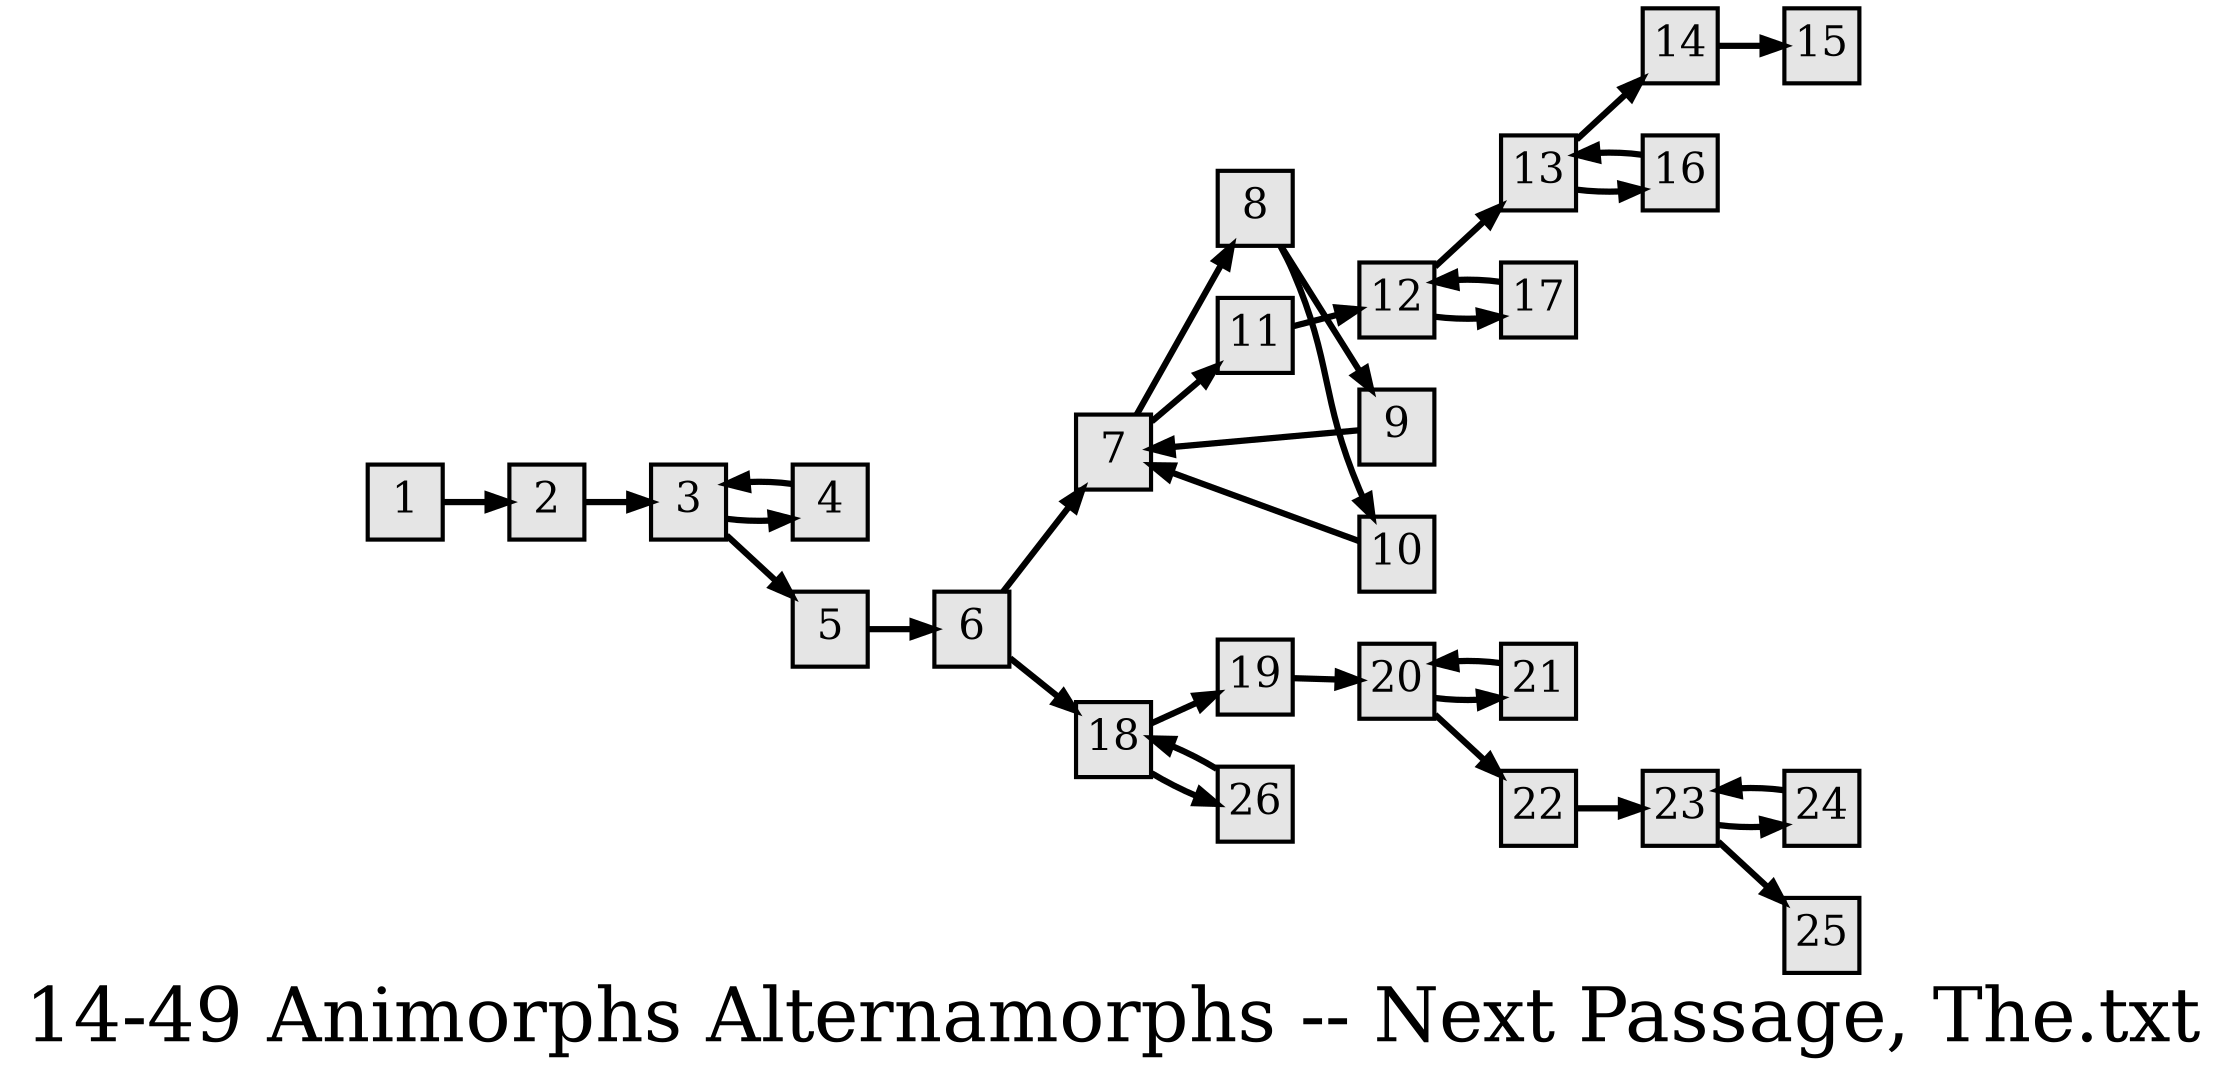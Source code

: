 digraph g{
  graph [ label="14-49 Animorphs Alternamorphs -- Next Passage, The.txt" rankdir=LR, ordering=out, fontsize=36, nodesep="0.35", ranksep="0.45"];
  node  [shape=rect, penwidth=2, fontsize=20, style=filled, fillcolor=grey90, margin="0,0", labelfloat=true, regular=true, fixedsize=true];
  edge  [labelfloat=true, penwidth=3, fontsize=12];
  1 -> 2;
  2 -> 3;
  3 -> 4;
  3 -> 5;
  4 -> 3;
  5 -> 6;
  6 -> 7;
  6 -> 18;
  7 -> 8;
  7 -> 11;
  8 -> 9;
  8 -> 10;
  9 -> 7;
  10 -> 7;
  11 -> 12;
  12 -> 13;
  12 -> 17;
  13 -> 14;
  13 -> 16;
  14 -> 15;
  16 -> 13;
  17 -> 12;
  18 -> 19;
  18 -> 26;
  19 -> 20;
  20 -> 21;
  20 -> 22;
  21 -> 20;
  22 -> 23;
  23 -> 24;
  23 -> 25;
  24 -> 23;
  26 -> 18;
}

